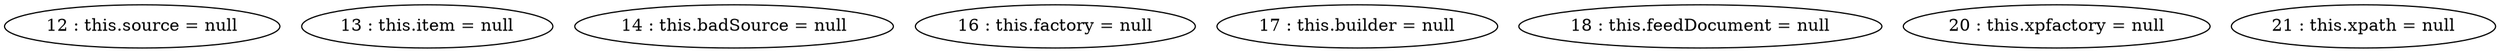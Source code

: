 digraph G {
"12 : this.source = null"
"13 : this.item = null"
"14 : this.badSource = null"
"16 : this.factory = null"
"17 : this.builder = null"
"18 : this.feedDocument = null"
"20 : this.xpfactory = null"
"21 : this.xpath = null"
}